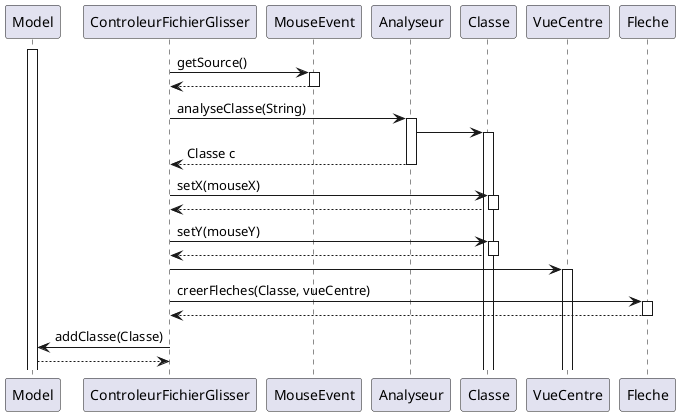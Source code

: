 @startuml
'https://plantuml.com/sequence-diagram

activate Model

ControleurFichierGlisser -> MouseEvent : getSource()
activate MouseEvent
ControleurFichierGlisser <-- MouseEvent
deactivate MouseEvent

ControleurFichierGlisser -> Analyseur : analyseClasse(String)
activate Analyseur

Analyseur -> Classe
activate Classe

ControleurFichierGlisser <-- Analyseur : Classe c
deactivate Analyseur

ControleurFichierGlisser -> Classe : setX(mouseX)
activate Classe
ControleurFichierGlisser <-- Classe
deactivate Classe
ControleurFichierGlisser -> Classe : setY(mouseY)
activate Classe
ControleurFichierGlisser <-- Classe
deactivate Classe

ControleurFichierGlisser -> VueCentre
activate VueCentre

ControleurFichierGlisser -> Fleche : creerFleches(Classe, vueCentre)
activate Fleche
ControleurFichierGlisser <-- Fleche
deactivate Fleche

ControleurFichierGlisser -> Model : addClasse(Classe)
ControleurFichierGlisser <-- Model


@enduml